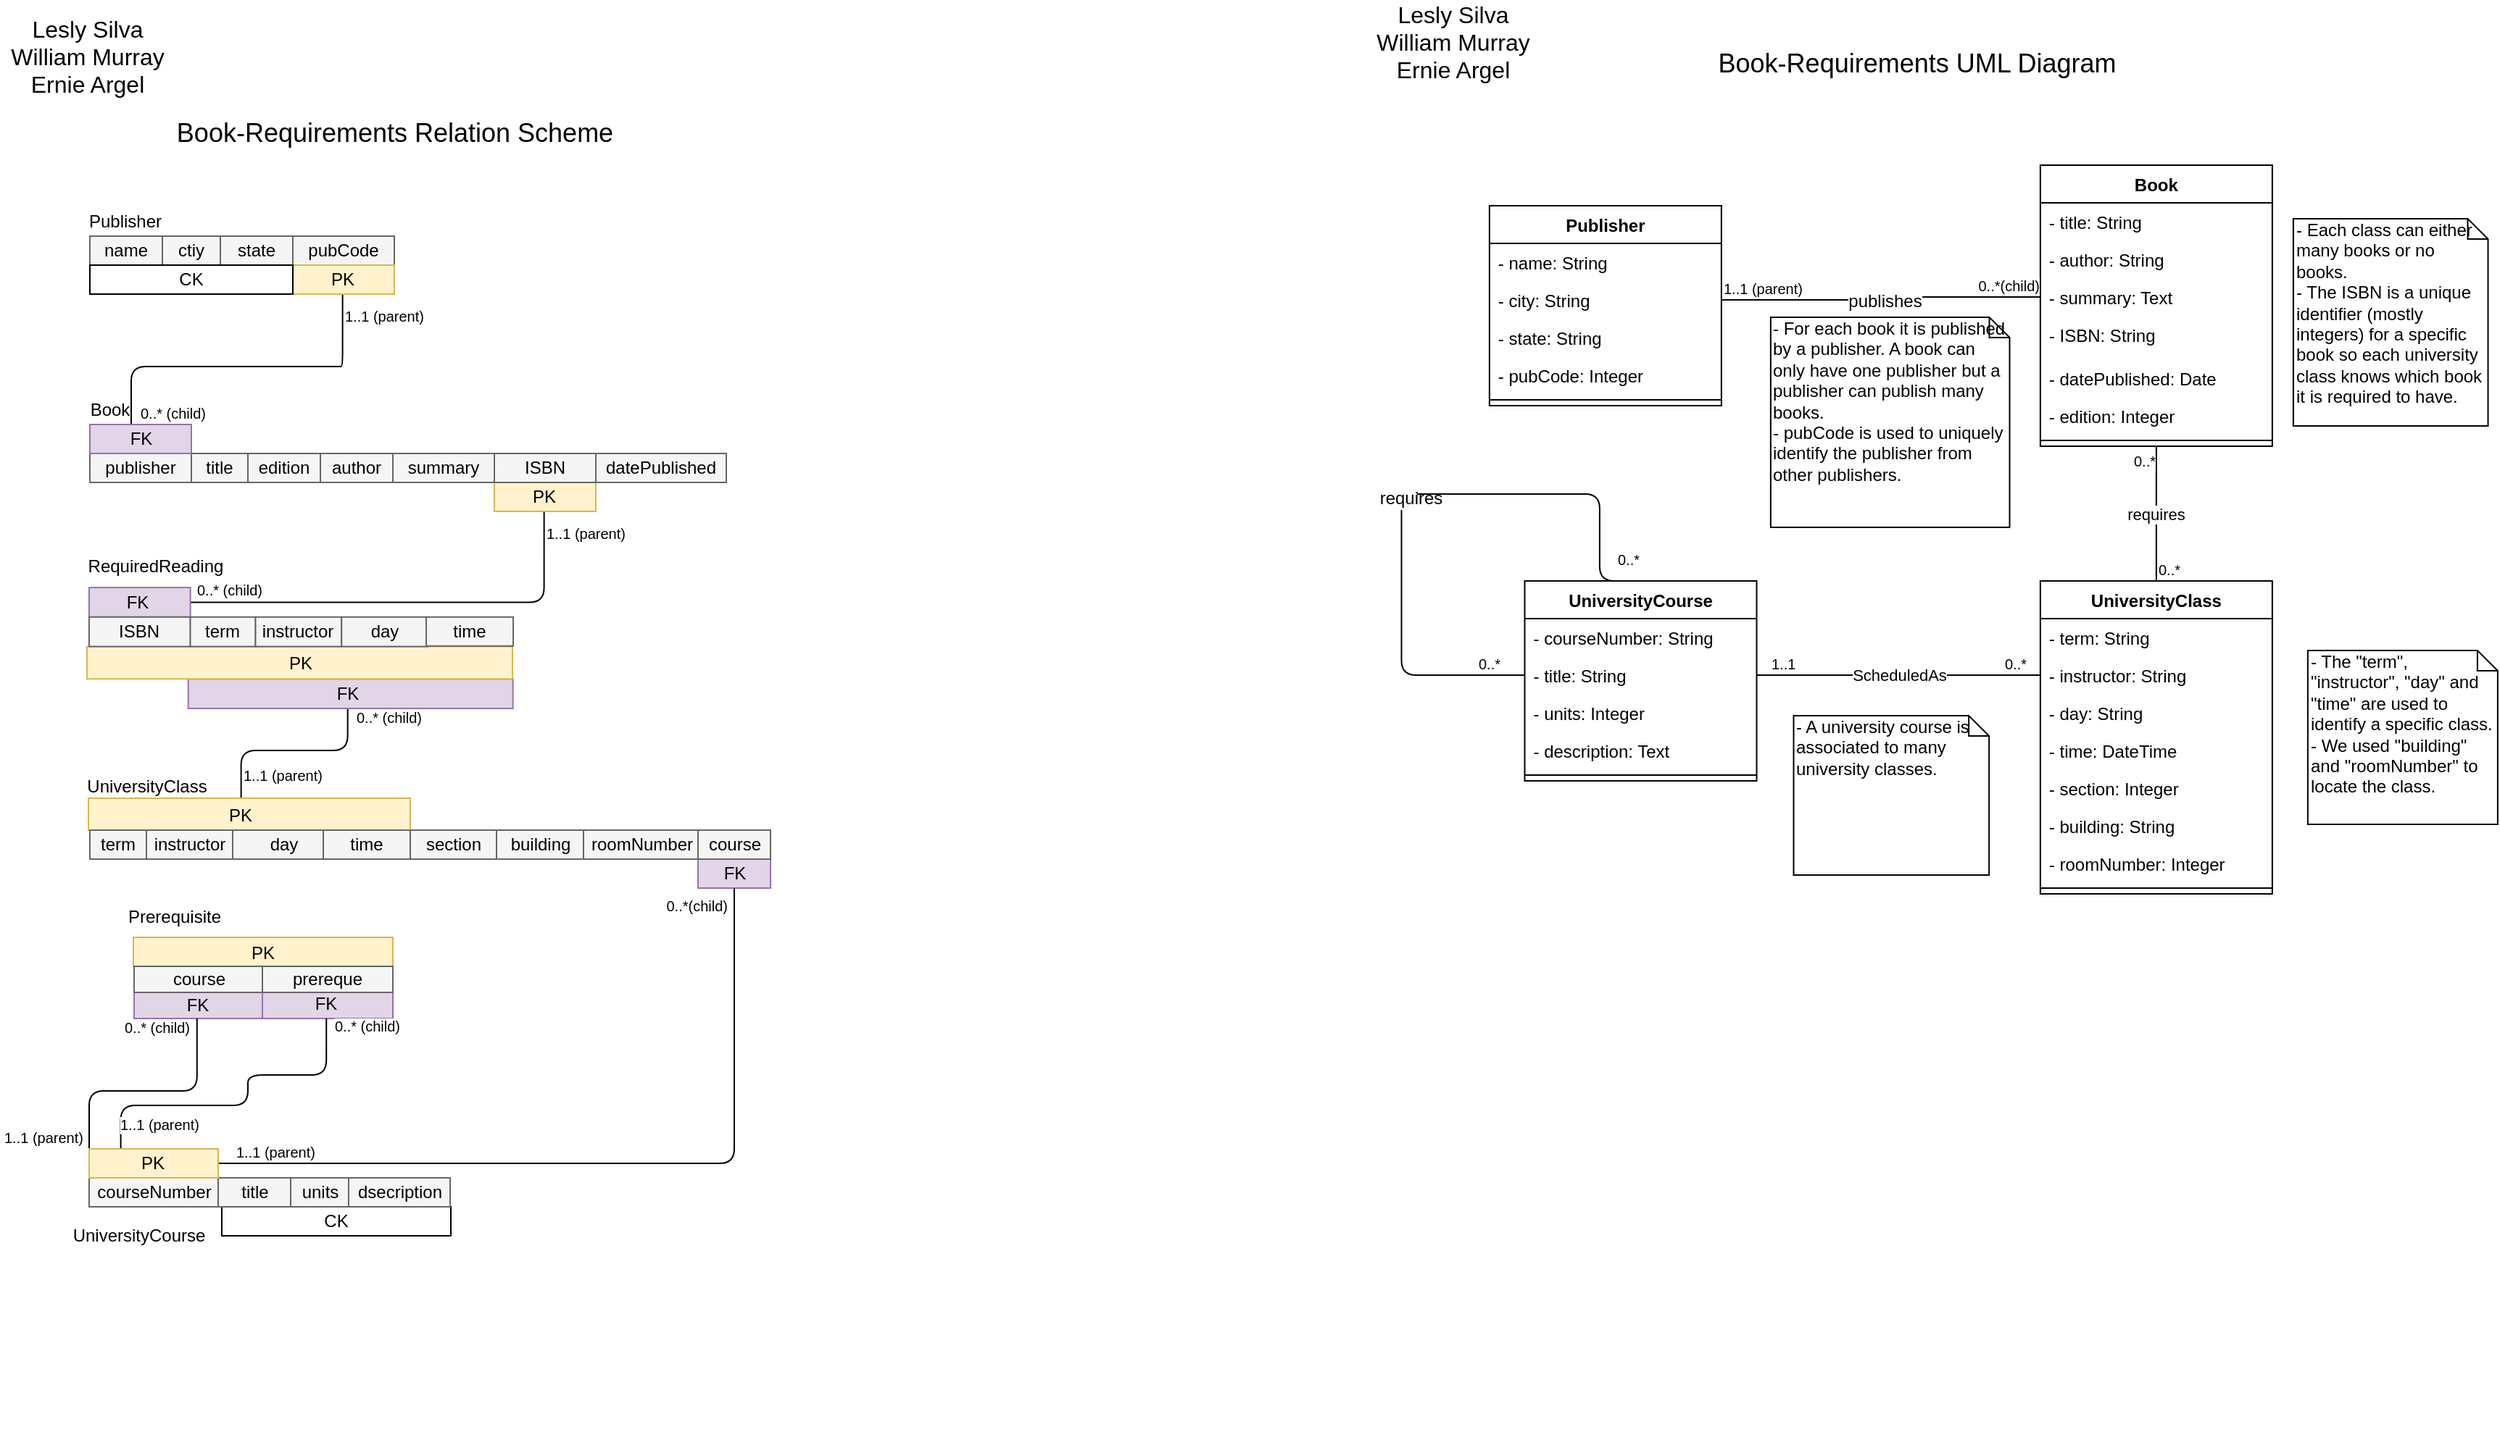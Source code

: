 <mxfile version="12.7.0" type="google"><diagram id="LEckH0afnTjXI9Sx0Ce1" name="Page-1"><mxGraphModel dx="946" dy="662" grid="1" gridSize="10" guides="1" tooltips="1" connect="1" arrows="1" fold="1" page="1" pageScale="1" pageWidth="850" pageHeight="1100" math="0" shadow="0"><root><mxCell id="0"/><mxCell id="1" parent="0"/><mxCell id="5SaDU0XK7T9oQJ-Hd2cW-57" value="" style="endArrow=none;html=1;edgeStyle=orthogonalEdgeStyle;exitX=0.5;exitY=1;exitDx=0;exitDy=0;entryX=1;entryY=0.5;entryDx=0;entryDy=0;" parent="1" source="3VKbws3oVb8xZL-Gu7Q3-47" target="3VKbws3oVb8xZL-Gu7Q3-167" edge="1"><mxGeometry relative="1" as="geometry"><mxPoint x="672.814" y="391" as="sourcePoint"/><mxPoint x="538" y="481" as="targetPoint"/><Array as="points"><mxPoint x="533" y="442"/></Array></mxGeometry></mxCell><mxCell id="5SaDU0XK7T9oQJ-Hd2cW-58" value="1..1 (parent)" style="resizable=0;html=1;align=left;verticalAlign=bottom;labelBackgroundColor=#ffffff;fontSize=10;" parent="5SaDU0XK7T9oQJ-Hd2cW-57" connectable="0" vertex="1"><mxGeometry x="-1" relative="1" as="geometry"><mxPoint y="23" as="offset"/></mxGeometry></mxCell><mxCell id="5SaDU0XK7T9oQJ-Hd2cW-59" value="0..* (child)" style="resizable=0;html=1;align=right;verticalAlign=bottom;labelBackgroundColor=#ffffff;fontSize=10;direction=west;" parent="5SaDU0XK7T9oQJ-Hd2cW-57" connectable="0" vertex="1"><mxGeometry x="1" relative="1" as="geometry"><mxPoint x="51.5" as="offset"/></mxGeometry></mxCell><mxCell id="5SaDU0XK7T9oQJ-Hd2cW-60" value="" style="endArrow=none;html=1;edgeStyle=orthogonalEdgeStyle;exitX=0.5;exitY=0;exitDx=0;exitDy=0;entryX=0.5;entryY=1;entryDx=0;entryDy=0;" parent="1" source="3VKbws3oVb8xZL-Gu7Q3-210" target="5SaDU0XK7T9oQJ-Hd2cW-26" edge="1"><mxGeometry relative="1" as="geometry"><mxPoint x="390.174" y="481" as="sourcePoint"/><mxPoint x="155.825" y="543.737" as="targetPoint"/><Array as="points"><mxPoint x="324" y="544"/><mxPoint x="398" y="544"/></Array></mxGeometry></mxCell><mxCell id="5SaDU0XK7T9oQJ-Hd2cW-61" value="1..1 (parent)" style="resizable=0;html=1;align=left;verticalAlign=bottom;labelBackgroundColor=#ffffff;fontSize=10;" parent="5SaDU0XK7T9oQJ-Hd2cW-60" connectable="0" vertex="1"><mxGeometry x="-1" relative="1" as="geometry"><mxPoint y="-10" as="offset"/></mxGeometry></mxCell><mxCell id="5SaDU0XK7T9oQJ-Hd2cW-62" value="0..* (child)" style="resizable=0;html=1;align=right;verticalAlign=bottom;labelBackgroundColor=#ffffff;fontSize=10;direction=west;" parent="5SaDU0XK7T9oQJ-Hd2cW-60" connectable="0" vertex="1"><mxGeometry x="1" relative="1" as="geometry"><mxPoint x="51.5" y="14.13" as="offset"/></mxGeometry></mxCell><mxCell id="rhQvibXtVr64ktPsmPZW-145" value="" style="endArrow=none;html=1;edgeStyle=orthogonalEdgeStyle;exitX=0.5;exitY=1;exitDx=0;exitDy=0;entryX=1;entryY=1;entryDx=0;entryDy=0;" parent="1" source="3VKbws3oVb8xZL-Gu7Q3-23" target="3VKbws3oVb8xZL-Gu7Q3-44" edge="1"><mxGeometry relative="1" as="geometry"><mxPoint x="358" y="348" as="sourcePoint"/><mxPoint x="518" y="348" as="targetPoint"/><Array as="points"><mxPoint x="392" y="279"/><mxPoint x="258" y="279"/></Array></mxGeometry></mxCell><mxCell id="rhQvibXtVr64ktPsmPZW-146" value="1..1 (parent)" style="resizable=0;html=1;align=left;verticalAlign=bottom;labelBackgroundColor=#ffffff;fontSize=10;" parent="rhQvibXtVr64ktPsmPZW-145" connectable="0" vertex="1"><mxGeometry x="-1" relative="1" as="geometry"><mxPoint y="23" as="offset"/></mxGeometry></mxCell><mxCell id="rhQvibXtVr64ktPsmPZW-147" value="0..* (child)" style="resizable=0;html=1;align=right;verticalAlign=bottom;labelBackgroundColor=#ffffff;fontSize=10;direction=west;" parent="rhQvibXtVr64ktPsmPZW-145" connectable="0" vertex="1"><mxGeometry x="1" relative="1" as="geometry"><mxPoint x="51.5" as="offset"/></mxGeometry></mxCell><mxCell id="3VKbws3oVb8xZL-Gu7Q3-28" value="" style="group" parent="1" connectable="0" vertex="1"><mxGeometry x="290" y="339" width="39" height="20" as="geometry"/></mxCell><mxCell id="3VKbws3oVb8xZL-Gu7Q3-29" value="" style="group" parent="3VKbws3oVb8xZL-Gu7Q3-28" connectable="0" vertex="1"><mxGeometry width="39" height="20" as="geometry"/></mxCell><mxCell id="3VKbws3oVb8xZL-Gu7Q3-30" value="" style="rounded=0;whiteSpace=wrap;html=1;fillColor=#f5f5f5;strokeColor=#666666;fontColor=#333333;" parent="3VKbws3oVb8xZL-Gu7Q3-29" vertex="1"><mxGeometry width="39" height="20" as="geometry"/></mxCell><mxCell id="3VKbws3oVb8xZL-Gu7Q3-31" value="title" style="text;html=1;strokeColor=none;fillColor=none;align=center;verticalAlign=middle;whiteSpace=wrap;rounded=0;" parent="3VKbws3oVb8xZL-Gu7Q3-29" vertex="1"><mxGeometry width="39" height="20" as="geometry"/></mxCell><mxCell id="3VKbws3oVb8xZL-Gu7Q3-36" value="" style="group" parent="1" connectable="0" vertex="1"><mxGeometry x="379" y="339" width="50" height="20" as="geometry"/></mxCell><mxCell id="3VKbws3oVb8xZL-Gu7Q3-37" value="" style="group" parent="3VKbws3oVb8xZL-Gu7Q3-36" connectable="0" vertex="1"><mxGeometry width="50" height="20" as="geometry"/></mxCell><mxCell id="3VKbws3oVb8xZL-Gu7Q3-38" value="" style="rounded=0;whiteSpace=wrap;html=1;fillColor=#f5f5f5;strokeColor=#666666;fontColor=#333333;" parent="3VKbws3oVb8xZL-Gu7Q3-37" vertex="1"><mxGeometry width="50" height="20" as="geometry"/></mxCell><mxCell id="3VKbws3oVb8xZL-Gu7Q3-39" value="author" style="text;html=1;strokeColor=none;fillColor=none;align=center;verticalAlign=middle;whiteSpace=wrap;rounded=0;" parent="3VKbws3oVb8xZL-Gu7Q3-37" vertex="1"><mxGeometry width="50" height="20" as="geometry"/></mxCell><mxCell id="3VKbws3oVb8xZL-Gu7Q3-40" value="" style="group" parent="1" connectable="0" vertex="1"><mxGeometry x="429" y="339" width="70" height="20" as="geometry"/></mxCell><mxCell id="3VKbws3oVb8xZL-Gu7Q3-41" value="" style="group" parent="3VKbws3oVb8xZL-Gu7Q3-40" connectable="0" vertex="1"><mxGeometry width="70" height="20" as="geometry"/></mxCell><mxCell id="3VKbws3oVb8xZL-Gu7Q3-42" value="" style="rounded=0;whiteSpace=wrap;html=1;fillColor=#f5f5f5;strokeColor=#666666;fontColor=#333333;" parent="3VKbws3oVb8xZL-Gu7Q3-41" vertex="1"><mxGeometry width="70" height="20" as="geometry"/></mxCell><mxCell id="3VKbws3oVb8xZL-Gu7Q3-43" value="summary" style="text;html=1;strokeColor=none;fillColor=none;align=center;verticalAlign=middle;whiteSpace=wrap;rounded=0;" parent="3VKbws3oVb8xZL-Gu7Q3-41" vertex="1"><mxGeometry width="70" height="20" as="geometry"/></mxCell><mxCell id="3VKbws3oVb8xZL-Gu7Q3-44" value="Book" style="text;html=1;strokeColor=none;fillColor=none;align=center;verticalAlign=middle;whiteSpace=wrap;rounded=0;" parent="1" vertex="1"><mxGeometry x="219" y="299" width="29.5" height="20" as="geometry"/></mxCell><mxCell id="3VKbws3oVb8xZL-Gu7Q3-45" value="" style="group" parent="1" connectable="0" vertex="1"><mxGeometry x="499" y="359" width="70" height="20" as="geometry"/></mxCell><mxCell id="3VKbws3oVb8xZL-Gu7Q3-46" value="" style="rounded=0;whiteSpace=wrap;html=1;fillColor=#fff2cc;strokeColor=#d6b656;" parent="3VKbws3oVb8xZL-Gu7Q3-45" vertex="1"><mxGeometry width="70" height="20" as="geometry"/></mxCell><mxCell id="3VKbws3oVb8xZL-Gu7Q3-47" value="PK" style="text;html=1;strokeColor=none;fillColor=none;align=center;verticalAlign=middle;whiteSpace=wrap;rounded=0;" parent="3VKbws3oVb8xZL-Gu7Q3-45" vertex="1"><mxGeometry width="68.627" height="20" as="geometry"/></mxCell><mxCell id="3VKbws3oVb8xZL-Gu7Q3-52" value="" style="group" parent="1" connectable="0" vertex="1"><mxGeometry x="499" y="339" width="100" height="28" as="geometry"/></mxCell><mxCell id="3VKbws3oVb8xZL-Gu7Q3-53" value="" style="group" parent="3VKbws3oVb8xZL-Gu7Q3-52" connectable="0" vertex="1"><mxGeometry width="100" height="28" as="geometry"/></mxCell><mxCell id="3VKbws3oVb8xZL-Gu7Q3-54" value="" style="rounded=0;whiteSpace=wrap;html=1;fillColor=#f5f5f5;strokeColor=#666666;fontColor=#333333;" parent="3VKbws3oVb8xZL-Gu7Q3-53" vertex="1"><mxGeometry width="70" height="20" as="geometry"/></mxCell><mxCell id="3VKbws3oVb8xZL-Gu7Q3-55" value="ISBN" style="text;html=1;strokeColor=none;fillColor=none;align=center;verticalAlign=middle;whiteSpace=wrap;rounded=0;" parent="3VKbws3oVb8xZL-Gu7Q3-53" vertex="1"><mxGeometry width="70" height="20" as="geometry"/></mxCell><mxCell id="3VKbws3oVb8xZL-Gu7Q3-56" value="" style="group" parent="1" connectable="0" vertex="1"><mxGeometry x="569" y="339" width="90" height="20" as="geometry"/></mxCell><mxCell id="3VKbws3oVb8xZL-Gu7Q3-57" value="" style="group" parent="3VKbws3oVb8xZL-Gu7Q3-56" connectable="0" vertex="1"><mxGeometry width="90" height="20" as="geometry"/></mxCell><mxCell id="3VKbws3oVb8xZL-Gu7Q3-58" value="" style="rounded=0;whiteSpace=wrap;html=1;fillColor=#f5f5f5;strokeColor=#666666;fontColor=#333333;" parent="3VKbws3oVb8xZL-Gu7Q3-57" vertex="1"><mxGeometry width="90" height="20" as="geometry"/></mxCell><mxCell id="3VKbws3oVb8xZL-Gu7Q3-59" value="datePublished" style="text;html=1;strokeColor=none;fillColor=none;align=center;verticalAlign=middle;whiteSpace=wrap;rounded=0;" parent="3VKbws3oVb8xZL-Gu7Q3-57" vertex="1"><mxGeometry width="90" height="20" as="geometry"/></mxCell><mxCell id="3VKbws3oVb8xZL-Gu7Q3-60" value="" style="group" parent="1" connectable="0" vertex="1"><mxGeometry x="329" y="339" width="50" height="20" as="geometry"/></mxCell><mxCell id="3VKbws3oVb8xZL-Gu7Q3-61" value="" style="group" parent="3VKbws3oVb8xZL-Gu7Q3-60" connectable="0" vertex="1"><mxGeometry width="50" height="20" as="geometry"/></mxCell><mxCell id="3VKbws3oVb8xZL-Gu7Q3-62" value="" style="rounded=0;whiteSpace=wrap;html=1;fillColor=#f5f5f5;strokeColor=#666666;fontColor=#333333;" parent="3VKbws3oVb8xZL-Gu7Q3-61" vertex="1"><mxGeometry width="50" height="20" as="geometry"/></mxCell><mxCell id="3VKbws3oVb8xZL-Gu7Q3-63" value="edition" style="text;html=1;strokeColor=none;fillColor=none;align=center;verticalAlign=middle;whiteSpace=wrap;rounded=0;" parent="3VKbws3oVb8xZL-Gu7Q3-61" vertex="1"><mxGeometry width="50" height="20" as="geometry"/></mxCell><mxCell id="3VKbws3oVb8xZL-Gu7Q3-156" value="" style="group" parent="1" connectable="0" vertex="1"><mxGeometry x="220" y="339" width="70" height="20" as="geometry"/></mxCell><mxCell id="3VKbws3oVb8xZL-Gu7Q3-157" value="" style="group" parent="3VKbws3oVb8xZL-Gu7Q3-156" connectable="0" vertex="1"><mxGeometry width="70" height="20" as="geometry"/></mxCell><mxCell id="3VKbws3oVb8xZL-Gu7Q3-158" value="" style="rounded=0;whiteSpace=wrap;html=1;fillColor=#f5f5f5;strokeColor=#666666;fontColor=#333333;" parent="3VKbws3oVb8xZL-Gu7Q3-157" vertex="1"><mxGeometry width="70" height="20" as="geometry"/></mxCell><mxCell id="3VKbws3oVb8xZL-Gu7Q3-159" value="publisher" style="text;html=1;strokeColor=none;fillColor=none;align=center;verticalAlign=middle;whiteSpace=wrap;rounded=0;" parent="3VKbws3oVb8xZL-Gu7Q3-157" vertex="1"><mxGeometry width="70" height="20" as="geometry"/></mxCell><mxCell id="3VKbws3oVb8xZL-Gu7Q3-164" value="" style="group" parent="1" connectable="0" vertex="1"><mxGeometry x="220" y="319" width="70" height="20" as="geometry"/></mxCell><mxCell id="3VKbws3oVb8xZL-Gu7Q3-160" value="" style="group;fillColor=#e1d5e7;strokeColor=#9673a6;" parent="3VKbws3oVb8xZL-Gu7Q3-164" connectable="0" vertex="1"><mxGeometry width="70" height="20" as="geometry"/></mxCell><mxCell id="3VKbws3oVb8xZL-Gu7Q3-161" value="" style="rounded=0;whiteSpace=wrap;html=1;fillColor=#e1d5e7;strokeColor=#9673a6;" parent="3VKbws3oVb8xZL-Gu7Q3-164" vertex="1"><mxGeometry width="70" height="20" as="geometry"/></mxCell><mxCell id="3VKbws3oVb8xZL-Gu7Q3-162" value="FK" style="text;html=1;strokeColor=none;fillColor=none;align=center;verticalAlign=middle;whiteSpace=wrap;rounded=0;" parent="3VKbws3oVb8xZL-Gu7Q3-164" vertex="1"><mxGeometry x="0.69" width="68.627" height="20" as="geometry"/></mxCell><mxCell id="3VKbws3oVb8xZL-Gu7Q3-188" value="" style="group;rotation=0;" parent="1" connectable="0" vertex="1"><mxGeometry x="590.5" y="872" width="190" height="158" as="geometry"/></mxCell><mxCell id="o0PEOYjj_TOAUG8COxyS-9" value="" style="group" parent="3VKbws3oVb8xZL-Gu7Q3-188" connectable="0" vertex="1"><mxGeometry x="49" y="-253" width="50" height="20" as="geometry"/></mxCell><mxCell id="3VKbws3oVb8xZL-Gu7Q3-174" value="" style="rounded=0;whiteSpace=wrap;html=1;fillColor=#e1d5e7;strokeColor=#9673a6;rotation=0;" parent="o0PEOYjj_TOAUG8COxyS-9" vertex="1"><mxGeometry width="50" height="20" as="geometry"/></mxCell><mxCell id="3VKbws3oVb8xZL-Gu7Q3-175" value="FK" style="text;html=1;strokeColor=none;fillColor=none;align=center;verticalAlign=middle;whiteSpace=wrap;rounded=0;rotation=0;" parent="o0PEOYjj_TOAUG8COxyS-9" vertex="1"><mxGeometry width="50" height="20" as="geometry"/></mxCell><mxCell id="5SaDU0XK7T9oQJ-Hd2cW-55" value="" style="group" parent="1" vertex="1" connectable="0"><mxGeometry x="208" y="399" width="303.838" height="116" as="geometry"/></mxCell><mxCell id="5SaDU0XK7T9oQJ-Hd2cW-24" value="" style="group" parent="5SaDU0XK7T9oQJ-Hd2cW-55" connectable="0" vertex="1"><mxGeometry x="79.838" y="95.649" width="224" height="20.351" as="geometry"/></mxCell><mxCell id="5SaDU0XK7T9oQJ-Hd2cW-25" value="" style="rounded=0;whiteSpace=wrap;html=1;fillColor=#e1d5e7;strokeColor=#9673a6;" parent="5SaDU0XK7T9oQJ-Hd2cW-24" vertex="1"><mxGeometry width="224" height="20.35" as="geometry"/></mxCell><mxCell id="5SaDU0XK7T9oQJ-Hd2cW-26" value="FK" style="text;html=1;strokeColor=none;fillColor=none;align=center;verticalAlign=middle;whiteSpace=wrap;rounded=0;" parent="5SaDU0XK7T9oQJ-Hd2cW-24" vertex="1"><mxGeometry width="220" height="20.35" as="geometry"/></mxCell><mxCell id="3VKbws3oVb8xZL-Gu7Q3-172" value="" style="group" parent="5SaDU0XK7T9oQJ-Hd2cW-55" connectable="0" vertex="1"><mxGeometry x="11.477" y="32.561" width="69.858" height="20.351" as="geometry"/></mxCell><mxCell id="3VKbws3oVb8xZL-Gu7Q3-166" value="" style="rounded=0;whiteSpace=wrap;html=1;fillColor=#e1d5e7;strokeColor=#9673a6;" parent="3VKbws3oVb8xZL-Gu7Q3-172" vertex="1"><mxGeometry width="69.858" height="20.351" as="geometry"/></mxCell><mxCell id="3VKbws3oVb8xZL-Gu7Q3-167" value="FK" style="text;html=1;strokeColor=none;fillColor=none;align=center;verticalAlign=middle;whiteSpace=wrap;rounded=0;" parent="3VKbws3oVb8xZL-Gu7Q3-172" vertex="1"><mxGeometry width="68.488" height="20.351" as="geometry"/></mxCell><mxCell id="5SaDU0XK7T9oQJ-Hd2cW-20" value="" style="group" parent="5SaDU0XK7T9oQJ-Hd2cW-55" connectable="0" vertex="1"><mxGeometry x="10" y="73.26" width="293.48" height="22.39" as="geometry"/></mxCell><mxCell id="5SaDU0XK7T9oQJ-Hd2cW-21" value="" style="rounded=0;whiteSpace=wrap;html=1;fillColor=#fff2cc;strokeColor=#d6b656;" parent="5SaDU0XK7T9oQJ-Hd2cW-20" vertex="1"><mxGeometry width="293.48" height="22.39" as="geometry"/></mxCell><mxCell id="5SaDU0XK7T9oQJ-Hd2cW-22" value="PK" style="text;html=1;strokeColor=none;fillColor=none;align=center;verticalAlign=middle;whiteSpace=wrap;rounded=0;" parent="5SaDU0XK7T9oQJ-Hd2cW-20" vertex="1"><mxGeometry x="0.526" y="2.04" width="292.954" height="20.35" as="geometry"/></mxCell><mxCell id="3VKbws3oVb8xZL-Gu7Q3-168" value="" style="group" parent="5SaDU0XK7T9oQJ-Hd2cW-55" connectable="0" vertex="1"><mxGeometry x="11.477" y="52.912" width="69.858" height="20.351" as="geometry"/></mxCell><mxCell id="3VKbws3oVb8xZL-Gu7Q3-169" value="" style="group" parent="3VKbws3oVb8xZL-Gu7Q3-168" connectable="0" vertex="1"><mxGeometry width="69.858" height="20.351" as="geometry"/></mxCell><mxCell id="3VKbws3oVb8xZL-Gu7Q3-170" value="" style="rounded=0;whiteSpace=wrap;html=1;fillColor=#f5f5f5;strokeColor=#666666;fontColor=#333333;" parent="3VKbws3oVb8xZL-Gu7Q3-169" vertex="1"><mxGeometry width="69.858" height="20.351" as="geometry"/></mxCell><mxCell id="3VKbws3oVb8xZL-Gu7Q3-171" value="ISBN" style="text;html=1;strokeColor=none;fillColor=none;align=center;verticalAlign=middle;whiteSpace=wrap;rounded=0;" parent="3VKbws3oVb8xZL-Gu7Q3-169" vertex="1"><mxGeometry width="69.858" height="20.351" as="geometry"/></mxCell><mxCell id="5SaDU0XK7T9oQJ-Hd2cW-6" value="d" style="group" parent="5SaDU0XK7T9oQJ-Hd2cW-55" connectable="0" vertex="1"><mxGeometry x="81.265" y="52.912" width="44.979" height="20.351" as="geometry"/></mxCell><mxCell id="5SaDU0XK7T9oQJ-Hd2cW-7" value="" style="group" parent="5SaDU0XK7T9oQJ-Hd2cW-6" connectable="0" vertex="1"><mxGeometry width="44.979" height="20.351" as="geometry"/></mxCell><mxCell id="5SaDU0XK7T9oQJ-Hd2cW-8" value="" style="rounded=0;whiteSpace=wrap;html=1;fillColor=#f5f5f5;strokeColor=#666666;fontColor=#333333;" parent="5SaDU0XK7T9oQJ-Hd2cW-7" vertex="1"><mxGeometry width="44.979" height="20.351" as="geometry"/></mxCell><mxCell id="5SaDU0XK7T9oQJ-Hd2cW-9" value="term" style="text;html=1;strokeColor=none;fillColor=none;align=center;verticalAlign=middle;whiteSpace=wrap;rounded=0;" parent="5SaDU0XK7T9oQJ-Hd2cW-7" vertex="1"><mxGeometry width="44.979" height="20.351" as="geometry"/></mxCell><mxCell id="5SaDU0XK7T9oQJ-Hd2cW-10" value="d" style="group" parent="5SaDU0XK7T9oQJ-Hd2cW-55" connectable="0" vertex="1"><mxGeometry x="126.243" y="52.912" width="59.379" height="20.351" as="geometry"/></mxCell><mxCell id="5SaDU0XK7T9oQJ-Hd2cW-11" value="" style="group" parent="5SaDU0XK7T9oQJ-Hd2cW-10" connectable="0" vertex="1"><mxGeometry width="59.379" height="20.351" as="geometry"/></mxCell><mxCell id="5SaDU0XK7T9oQJ-Hd2cW-12" value="" style="rounded=0;whiteSpace=wrap;html=1;fillColor=#f5f5f5;strokeColor=#666666;fontColor=#333333;" parent="5SaDU0XK7T9oQJ-Hd2cW-11" vertex="1"><mxGeometry width="59.379" height="20.351" as="geometry"/></mxCell><mxCell id="5SaDU0XK7T9oQJ-Hd2cW-13" value="instructor" style="text;html=1;strokeColor=none;fillColor=none;align=center;verticalAlign=middle;whiteSpace=wrap;rounded=0;" parent="5SaDU0XK7T9oQJ-Hd2cW-11" vertex="1"><mxGeometry width="59.379" height="20.351" as="geometry"/></mxCell><mxCell id="5SaDU0XK7T9oQJ-Hd2cW-14" value="d" style="group" parent="5SaDU0XK7T9oQJ-Hd2cW-55" connectable="0" vertex="1"><mxGeometry x="185.623" y="52.912" width="59.379" height="20.351" as="geometry"/></mxCell><mxCell id="5SaDU0XK7T9oQJ-Hd2cW-15" value="" style="group" parent="5SaDU0XK7T9oQJ-Hd2cW-14" connectable="0" vertex="1"><mxGeometry width="59.379" height="20.351" as="geometry"/></mxCell><mxCell id="5SaDU0XK7T9oQJ-Hd2cW-16" value="" style="rounded=0;whiteSpace=wrap;html=1;fillColor=#f5f5f5;strokeColor=#666666;fontColor=#333333;" parent="5SaDU0XK7T9oQJ-Hd2cW-15" vertex="1"><mxGeometry width="59.379" height="20.351" as="geometry"/></mxCell><mxCell id="5SaDU0XK7T9oQJ-Hd2cW-17" value="day" style="text;html=1;strokeColor=none;fillColor=none;align=center;verticalAlign=middle;whiteSpace=wrap;rounded=0;" parent="5SaDU0XK7T9oQJ-Hd2cW-15" vertex="1"><mxGeometry width="59.379" height="20.351" as="geometry"/></mxCell><mxCell id="5SaDU0XK7T9oQJ-Hd2cW-19" value="RequiredReading" style="text;html=1;align=center;verticalAlign=middle;resizable=0;points=[];autosize=1;" parent="5SaDU0XK7T9oQJ-Hd2cW-55" vertex="1"><mxGeometry x="2" y="8" width="110" height="20" as="geometry"/></mxCell><mxCell id="5SaDU0XK7T9oQJ-Hd2cW-82" value="" style="group" parent="1" vertex="1" connectable="0"><mxGeometry x="238" y="649" width="191" height="80" as="geometry"/></mxCell><mxCell id="5SaDU0XK7T9oQJ-Hd2cW-52" value="" style="group" parent="5SaDU0XK7T9oQJ-Hd2cW-82" connectable="0" vertex="1"><mxGeometry x="101" y="60" width="90" height="20" as="geometry"/></mxCell><mxCell id="5SaDU0XK7T9oQJ-Hd2cW-53" value="" style="rounded=0;whiteSpace=wrap;html=1;fillColor=#e1d5e7;strokeColor=#9673a6;" parent="5SaDU0XK7T9oQJ-Hd2cW-52" vertex="1"><mxGeometry width="90" height="20" as="geometry"/></mxCell><mxCell id="5SaDU0XK7T9oQJ-Hd2cW-54" value="FK" style="text;html=1;strokeColor=none;fillColor=none;align=center;verticalAlign=middle;whiteSpace=wrap;rounded=0;" parent="5SaDU0XK7T9oQJ-Hd2cW-52" vertex="1"><mxGeometry width="88.235" height="20" as="geometry"/></mxCell><mxCell id="5SaDU0XK7T9oQJ-Hd2cW-36" value="" style="group" parent="5SaDU0XK7T9oQJ-Hd2cW-82" connectable="0" vertex="1"><mxGeometry x="12.5" y="62" width="88.5" height="18" as="geometry"/></mxCell><mxCell id="5SaDU0XK7T9oQJ-Hd2cW-37" value="" style="rounded=0;whiteSpace=wrap;html=1;fillColor=#e1d5e7;strokeColor=#9673a6;" parent="5SaDU0XK7T9oQJ-Hd2cW-36" vertex="1"><mxGeometry width="88.5" height="18" as="geometry"/></mxCell><mxCell id="5SaDU0XK7T9oQJ-Hd2cW-38" value="FK" style="text;html=1;strokeColor=none;fillColor=none;align=center;verticalAlign=middle;whiteSpace=wrap;rounded=0;" parent="5SaDU0XK7T9oQJ-Hd2cW-36" vertex="1"><mxGeometry width="86.765" height="18" as="geometry"/></mxCell><mxCell id="5SaDU0XK7T9oQJ-Hd2cW-29" value="" style="group" parent="5SaDU0XK7T9oQJ-Hd2cW-82" connectable="0" vertex="1"><mxGeometry x="12" y="24" width="179" height="20" as="geometry"/></mxCell><mxCell id="5SaDU0XK7T9oQJ-Hd2cW-30" value="" style="rounded=0;whiteSpace=wrap;html=1;fillColor=#fff2cc;strokeColor=#d6b656;" parent="5SaDU0XK7T9oQJ-Hd2cW-29" vertex="1"><mxGeometry width="179" height="20" as="geometry"/></mxCell><mxCell id="5SaDU0XK7T9oQJ-Hd2cW-31" value="PK" style="text;html=1;strokeColor=none;fillColor=none;align=center;verticalAlign=middle;whiteSpace=wrap;rounded=0;" parent="5SaDU0XK7T9oQJ-Hd2cW-29" vertex="1"><mxGeometry x="0.392" y="1.818" width="178.608" height="18.182" as="geometry"/></mxCell><mxCell id="5SaDU0XK7T9oQJ-Hd2cW-32" value="" style="group" parent="5SaDU0XK7T9oQJ-Hd2cW-82" connectable="0" vertex="1"><mxGeometry x="12.5" y="44" width="88.5" height="18" as="geometry"/></mxCell><mxCell id="5SaDU0XK7T9oQJ-Hd2cW-33" value="" style="group" parent="5SaDU0XK7T9oQJ-Hd2cW-32" connectable="0" vertex="1"><mxGeometry width="88.5" height="18" as="geometry"/></mxCell><mxCell id="5SaDU0XK7T9oQJ-Hd2cW-34" value="" style="rounded=0;whiteSpace=wrap;html=1;fillColor=#f5f5f5;strokeColor=#666666;fontColor=#333333;" parent="5SaDU0XK7T9oQJ-Hd2cW-33" vertex="1"><mxGeometry width="88.5" height="18" as="geometry"/></mxCell><mxCell id="5SaDU0XK7T9oQJ-Hd2cW-35" value="course" style="text;html=1;strokeColor=none;fillColor=none;align=center;verticalAlign=middle;whiteSpace=wrap;rounded=0;" parent="5SaDU0XK7T9oQJ-Hd2cW-33" vertex="1"><mxGeometry width="88.5" height="18" as="geometry"/></mxCell><mxCell id="5SaDU0XK7T9oQJ-Hd2cW-47" value="d" style="group" parent="5SaDU0XK7T9oQJ-Hd2cW-82" connectable="0" vertex="1"><mxGeometry x="101" y="44" width="90" height="18" as="geometry"/></mxCell><mxCell id="5SaDU0XK7T9oQJ-Hd2cW-48" value="" style="group" parent="5SaDU0XK7T9oQJ-Hd2cW-47" connectable="0" vertex="1"><mxGeometry width="90" height="18" as="geometry"/></mxCell><mxCell id="5SaDU0XK7T9oQJ-Hd2cW-49" value="" style="rounded=0;whiteSpace=wrap;html=1;fillColor=#f5f5f5;strokeColor=#666666;fontColor=#333333;" parent="5SaDU0XK7T9oQJ-Hd2cW-48" vertex="1"><mxGeometry width="90" height="18" as="geometry"/></mxCell><mxCell id="5SaDU0XK7T9oQJ-Hd2cW-50" value="prereque" style="text;html=1;strokeColor=none;fillColor=none;align=center;verticalAlign=middle;whiteSpace=wrap;rounded=0;" parent="5SaDU0XK7T9oQJ-Hd2cW-48" vertex="1"><mxGeometry width="90" height="18" as="geometry"/></mxCell><mxCell id="5SaDU0XK7T9oQJ-Hd2cW-51" value="Prerequisite" style="text;html=1;align=center;verticalAlign=middle;resizable=0;points=[];autosize=1;" parent="5SaDU0XK7T9oQJ-Hd2cW-82" vertex="1"><mxGeometry width="80" height="20" as="geometry"/></mxCell><mxCell id="5SaDU0XK7T9oQJ-Hd2cW-83" value="" style="endArrow=none;html=1;edgeStyle=orthogonalEdgeStyle;exitX=0;exitY=0;exitDx=0;exitDy=0;entryX=0.5;entryY=1;entryDx=0;entryDy=0;" parent="1" source="3VKbws3oVb8xZL-Gu7Q3-110" target="5SaDU0XK7T9oQJ-Hd2cW-38" edge="1"><mxGeometry relative="1" as="geometry"><mxPoint x="290.075" y="823" as="sourcePoint"/><mxPoint x="353.946" y="759" as="targetPoint"/><Array as="points"><mxPoint x="220" y="779"/><mxPoint x="294" y="779"/></Array></mxGeometry></mxCell><mxCell id="5SaDU0XK7T9oQJ-Hd2cW-84" value="1..1 (parent)" style="resizable=0;html=1;align=left;verticalAlign=bottom;labelBackgroundColor=#ffffff;fontSize=10;" parent="5SaDU0XK7T9oQJ-Hd2cW-83" connectable="0" vertex="1"><mxGeometry x="-1" relative="1" as="geometry"><mxPoint x="-60.5" as="offset"/></mxGeometry></mxCell><mxCell id="5SaDU0XK7T9oQJ-Hd2cW-85" value="0..* (child)" style="resizable=0;html=1;align=right;verticalAlign=bottom;labelBackgroundColor=#ffffff;fontSize=10;direction=west;" parent="5SaDU0XK7T9oQJ-Hd2cW-83" connectable="0" vertex="1"><mxGeometry x="1" relative="1" as="geometry"><mxPoint x="-4.88" y="14.13" as="offset"/></mxGeometry></mxCell><mxCell id="o0PEOYjj_TOAUG8COxyS-12" value="" style="endArrow=none;html=1;edgeStyle=orthogonalEdgeStyle;exitX=1;exitY=0.5;exitDx=0;exitDy=0;entryX=0.5;entryY=1;entryDx=0;entryDy=0;" parent="1" source="3VKbws3oVb8xZL-Gu7Q3-110" target="3VKbws3oVb8xZL-Gu7Q3-175" edge="1"><mxGeometry relative="1" as="geometry"><mxPoint x="609" y="689" as="sourcePoint"/><mxPoint x="769" y="689" as="targetPoint"/></mxGeometry></mxCell><mxCell id="o0PEOYjj_TOAUG8COxyS-13" value="1..1 (parent)" style="resizable=0;html=1;align=left;verticalAlign=bottom;labelBackgroundColor=#ffffff;fontSize=10;" parent="o0PEOYjj_TOAUG8COxyS-12" connectable="0" vertex="1"><mxGeometry x="-1" relative="1" as="geometry"><mxPoint x="12.25" as="offset"/></mxGeometry></mxCell><mxCell id="o0PEOYjj_TOAUG8COxyS-14" value="0..*(child)" style="resizable=0;html=1;align=right;verticalAlign=bottom;labelBackgroundColor=#ffffff;fontSize=10;" parent="o0PEOYjj_TOAUG8COxyS-12" connectable="0" vertex="1"><mxGeometry x="1" relative="1" as="geometry"><mxPoint x="-4.5" y="19.89" as="offset"/></mxGeometry></mxCell><mxCell id="5SaDU0XK7T9oQJ-Hd2cW-86" value="" style="endArrow=none;html=1;edgeStyle=orthogonalEdgeStyle;entryX=0.5;entryY=1;entryDx=0;entryDy=0;exitX=0.25;exitY=0;exitDx=0;exitDy=0;" parent="1" source="3VKbws3oVb8xZL-Gu7Q3-110" target="5SaDU0XK7T9oQJ-Hd2cW-54" edge="1"><mxGeometry relative="1" as="geometry"><mxPoint x="479" y="749" as="sourcePoint"/><mxPoint x="569.216" y="739" as="targetPoint"/><Array as="points"><mxPoint x="241" y="789"/><mxPoint x="329" y="789"/><mxPoint x="329" y="768"/><mxPoint x="383" y="768"/></Array></mxGeometry></mxCell><mxCell id="5SaDU0XK7T9oQJ-Hd2cW-87" value="1..1 (parent)" style="resizable=0;html=1;align=left;verticalAlign=bottom;labelBackgroundColor=#ffffff;fontSize=10;" parent="5SaDU0XK7T9oQJ-Hd2cW-86" connectable="0" vertex="1"><mxGeometry x="-1" relative="1" as="geometry"><mxPoint x="-2.31" y="-9" as="offset"/></mxGeometry></mxCell><mxCell id="5SaDU0XK7T9oQJ-Hd2cW-88" value="0..* (child)" style="resizable=0;html=1;align=right;verticalAlign=bottom;labelBackgroundColor=#ffffff;fontSize=10;direction=west;" parent="5SaDU0XK7T9oQJ-Hd2cW-86" connectable="0" vertex="1"><mxGeometry x="1" relative="1" as="geometry"><mxPoint x="51.5" y="14.13" as="offset"/></mxGeometry></mxCell><mxCell id="3VKbws3oVb8xZL-Gu7Q3-4" value="" style="group" parent="1" connectable="0" vertex="1"><mxGeometry x="220" y="189" width="50" height="20" as="geometry"/></mxCell><mxCell id="3VKbws3oVb8xZL-Gu7Q3-3" value="" style="group" parent="3VKbws3oVb8xZL-Gu7Q3-4" connectable="0" vertex="1"><mxGeometry width="50" height="20" as="geometry"/></mxCell><mxCell id="3VKbws3oVb8xZL-Gu7Q3-1" value="" style="rounded=0;whiteSpace=wrap;html=1;fillColor=#f5f5f5;strokeColor=#666666;fontColor=#333333;" parent="3VKbws3oVb8xZL-Gu7Q3-3" vertex="1"><mxGeometry width="50" height="20" as="geometry"/></mxCell><mxCell id="3VKbws3oVb8xZL-Gu7Q3-2" value="name" style="text;html=1;strokeColor=none;fillColor=none;align=center;verticalAlign=middle;whiteSpace=wrap;rounded=0;" parent="3VKbws3oVb8xZL-Gu7Q3-3" vertex="1"><mxGeometry width="50" height="20" as="geometry"/></mxCell><mxCell id="3VKbws3oVb8xZL-Gu7Q3-5" value="" style="group" parent="1" connectable="0" vertex="1"><mxGeometry x="270" y="189" width="40" height="20" as="geometry"/></mxCell><mxCell id="3VKbws3oVb8xZL-Gu7Q3-6" value="" style="group" parent="3VKbws3oVb8xZL-Gu7Q3-5" connectable="0" vertex="1"><mxGeometry width="40" height="20" as="geometry"/></mxCell><mxCell id="3VKbws3oVb8xZL-Gu7Q3-7" value="" style="rounded=0;whiteSpace=wrap;html=1;fillColor=#f5f5f5;strokeColor=#666666;fontColor=#333333;" parent="3VKbws3oVb8xZL-Gu7Q3-6" vertex="1"><mxGeometry width="40" height="20" as="geometry"/></mxCell><mxCell id="3VKbws3oVb8xZL-Gu7Q3-8" value="ctiy" style="text;html=1;strokeColor=none;fillColor=none;align=center;verticalAlign=middle;whiteSpace=wrap;rounded=0;" parent="3VKbws3oVb8xZL-Gu7Q3-6" vertex="1"><mxGeometry width="40" height="20" as="geometry"/></mxCell><mxCell id="3VKbws3oVb8xZL-Gu7Q3-13" value="" style="group" parent="1" connectable="0" vertex="1"><mxGeometry x="310" y="189" width="50" height="20" as="geometry"/></mxCell><mxCell id="3VKbws3oVb8xZL-Gu7Q3-14" value="" style="group" parent="3VKbws3oVb8xZL-Gu7Q3-13" connectable="0" vertex="1"><mxGeometry width="50" height="20" as="geometry"/></mxCell><mxCell id="3VKbws3oVb8xZL-Gu7Q3-15" value="" style="rounded=0;whiteSpace=wrap;html=1;fillColor=#f5f5f5;strokeColor=#666666;fontColor=#333333;" parent="3VKbws3oVb8xZL-Gu7Q3-14" vertex="1"><mxGeometry width="50" height="20" as="geometry"/></mxCell><mxCell id="3VKbws3oVb8xZL-Gu7Q3-16" value="state" style="text;html=1;strokeColor=none;fillColor=none;align=center;verticalAlign=middle;whiteSpace=wrap;rounded=0;" parent="3VKbws3oVb8xZL-Gu7Q3-14" vertex="1"><mxGeometry width="50" height="20" as="geometry"/></mxCell><mxCell id="3VKbws3oVb8xZL-Gu7Q3-17" value="" style="group" parent="1" connectable="0" vertex="1"><mxGeometry x="360" y="189" width="70" height="20" as="geometry"/></mxCell><mxCell id="3VKbws3oVb8xZL-Gu7Q3-18" value="" style="group" parent="3VKbws3oVb8xZL-Gu7Q3-17" connectable="0" vertex="1"><mxGeometry width="70" height="20" as="geometry"/></mxCell><mxCell id="3VKbws3oVb8xZL-Gu7Q3-19" value="" style="rounded=0;whiteSpace=wrap;html=1;fillColor=#f5f5f5;strokeColor=#666666;fontColor=#333333;" parent="3VKbws3oVb8xZL-Gu7Q3-18" vertex="1"><mxGeometry width="70" height="20" as="geometry"/></mxCell><mxCell id="3VKbws3oVb8xZL-Gu7Q3-20" value="pubCode" style="text;html=1;strokeColor=none;fillColor=none;align=center;verticalAlign=middle;whiteSpace=wrap;rounded=0;" parent="3VKbws3oVb8xZL-Gu7Q3-18" vertex="1"><mxGeometry width="70" height="20" as="geometry"/></mxCell><mxCell id="3VKbws3oVb8xZL-Gu7Q3-21" value="Publisher" style="text;html=1;strokeColor=none;fillColor=none;align=center;verticalAlign=middle;whiteSpace=wrap;rounded=0;" parent="1" vertex="1"><mxGeometry x="219" y="169" width="51" height="20" as="geometry"/></mxCell><mxCell id="3VKbws3oVb8xZL-Gu7Q3-24" value="" style="group" parent="1" connectable="0" vertex="1"><mxGeometry x="360" y="209" width="70" height="20" as="geometry"/></mxCell><mxCell id="3VKbws3oVb8xZL-Gu7Q3-22" value="" style="rounded=0;whiteSpace=wrap;html=1;fillColor=#fff2cc;strokeColor=#d6b656;" parent="3VKbws3oVb8xZL-Gu7Q3-24" vertex="1"><mxGeometry width="70" height="20" as="geometry"/></mxCell><mxCell id="3VKbws3oVb8xZL-Gu7Q3-23" value="PK" style="text;html=1;strokeColor=none;fillColor=none;align=center;verticalAlign=middle;whiteSpace=wrap;rounded=0;" parent="3VKbws3oVb8xZL-Gu7Q3-24" vertex="1"><mxGeometry width="68.627" height="20" as="geometry"/></mxCell><mxCell id="3VKbws3oVb8xZL-Gu7Q3-27" value="" style="group" parent="1" connectable="0" vertex="1"><mxGeometry x="220" y="209" width="140" height="20" as="geometry"/></mxCell><mxCell id="3VKbws3oVb8xZL-Gu7Q3-25" value="" style="rounded=0;whiteSpace=wrap;html=1;" parent="3VKbws3oVb8xZL-Gu7Q3-27" vertex="1"><mxGeometry width="140" height="20" as="geometry"/></mxCell><mxCell id="3VKbws3oVb8xZL-Gu7Q3-26" value="CK" style="text;html=1;strokeColor=none;fillColor=none;align=center;verticalAlign=middle;whiteSpace=wrap;rounded=0;" parent="3VKbws3oVb8xZL-Gu7Q3-27" vertex="1"><mxGeometry width="140" height="20" as="geometry"/></mxCell><mxCell id="5SaDU0XK7T9oQJ-Hd2cW-97" value="" style="group" parent="1" vertex="1" connectable="0"><mxGeometry x="219.5" y="819" width="249.5" height="60" as="geometry"/></mxCell><mxCell id="5SaDU0XK7T9oQJ-Hd2cW-93" value="" style="group" parent="5SaDU0XK7T9oQJ-Hd2cW-97" connectable="0" vertex="1"><mxGeometry x="91.5" y="40" width="158" height="20" as="geometry"/></mxCell><mxCell id="5SaDU0XK7T9oQJ-Hd2cW-94" value="" style="rounded=0;whiteSpace=wrap;html=1;" parent="5SaDU0XK7T9oQJ-Hd2cW-93" vertex="1"><mxGeometry width="158" height="20" as="geometry"/></mxCell><mxCell id="5SaDU0XK7T9oQJ-Hd2cW-95" value="CK" style="text;html=1;strokeColor=none;fillColor=none;align=center;verticalAlign=middle;whiteSpace=wrap;rounded=0;" parent="5SaDU0XK7T9oQJ-Hd2cW-93" vertex="1"><mxGeometry width="158" height="20" as="geometry"/></mxCell><mxCell id="3VKbws3oVb8xZL-Gu7Q3-91" value="" style="group;rotation=0;" parent="5SaDU0XK7T9oQJ-Hd2cW-97" connectable="0" vertex="1"><mxGeometry y="20" width="89" height="20" as="geometry"/></mxCell><mxCell id="3VKbws3oVb8xZL-Gu7Q3-92" value="" style="group;rotation=0;" parent="3VKbws3oVb8xZL-Gu7Q3-91" connectable="0" vertex="1"><mxGeometry width="89" height="20" as="geometry"/></mxCell><mxCell id="3VKbws3oVb8xZL-Gu7Q3-93" value="" style="rounded=0;whiteSpace=wrap;html=1;fillColor=#f5f5f5;strokeColor=#666666;fontColor=#333333;rotation=0;" parent="3VKbws3oVb8xZL-Gu7Q3-92" vertex="1"><mxGeometry width="89" height="20" as="geometry"/></mxCell><mxCell id="3VKbws3oVb8xZL-Gu7Q3-94" value="courseNumber" style="text;html=1;strokeColor=none;fillColor=none;align=center;verticalAlign=middle;whiteSpace=wrap;rounded=0;rotation=0;" parent="3VKbws3oVb8xZL-Gu7Q3-92" vertex="1"><mxGeometry width="89" height="20" as="geometry"/></mxCell><mxCell id="3VKbws3oVb8xZL-Gu7Q3-95" value="" style="group;rotation=0;" parent="5SaDU0XK7T9oQJ-Hd2cW-97" connectable="0" vertex="1"><mxGeometry x="139" y="20" width="40" height="20" as="geometry"/></mxCell><mxCell id="3VKbws3oVb8xZL-Gu7Q3-96" value="" style="group;rotation=0;" parent="3VKbws3oVb8xZL-Gu7Q3-95" connectable="0" vertex="1"><mxGeometry width="40" height="20" as="geometry"/></mxCell><mxCell id="3VKbws3oVb8xZL-Gu7Q3-97" value="" style="rounded=0;whiteSpace=wrap;html=1;fillColor=#f5f5f5;strokeColor=#666666;fontColor=#333333;rotation=0;" parent="3VKbws3oVb8xZL-Gu7Q3-96" vertex="1"><mxGeometry width="40" height="20" as="geometry"/></mxCell><mxCell id="3VKbws3oVb8xZL-Gu7Q3-98" value="units" style="text;html=1;strokeColor=none;fillColor=none;align=center;verticalAlign=middle;whiteSpace=wrap;rounded=0;rotation=0;" parent="3VKbws3oVb8xZL-Gu7Q3-96" vertex="1"><mxGeometry width="40" height="20" as="geometry"/></mxCell><mxCell id="3VKbws3oVb8xZL-Gu7Q3-99" value="" style="group;rotation=0;" parent="5SaDU0XK7T9oQJ-Hd2cW-97" connectable="0" vertex="1"><mxGeometry x="89" y="20" width="50" height="20" as="geometry"/></mxCell><mxCell id="3VKbws3oVb8xZL-Gu7Q3-100" value="" style="group;rotation=0;" parent="3VKbws3oVb8xZL-Gu7Q3-99" connectable="0" vertex="1"><mxGeometry width="50" height="20" as="geometry"/></mxCell><mxCell id="3VKbws3oVb8xZL-Gu7Q3-101" value="" style="rounded=0;whiteSpace=wrap;html=1;fillColor=#f5f5f5;strokeColor=#666666;fontColor=#333333;rotation=0;" parent="3VKbws3oVb8xZL-Gu7Q3-100" vertex="1"><mxGeometry width="50" height="20" as="geometry"/></mxCell><mxCell id="3VKbws3oVb8xZL-Gu7Q3-102" value="title" style="text;html=1;strokeColor=none;fillColor=none;align=center;verticalAlign=middle;whiteSpace=wrap;rounded=0;rotation=0;" parent="3VKbws3oVb8xZL-Gu7Q3-100" vertex="1"><mxGeometry width="50" height="20" as="geometry"/></mxCell><mxCell id="3VKbws3oVb8xZL-Gu7Q3-103" value="" style="group;rotation=0;" parent="5SaDU0XK7T9oQJ-Hd2cW-97" connectable="0" vertex="1"><mxGeometry x="179" y="20" width="70" height="20" as="geometry"/></mxCell><mxCell id="3VKbws3oVb8xZL-Gu7Q3-104" value="" style="group;rotation=0;" parent="3VKbws3oVb8xZL-Gu7Q3-103" connectable="0" vertex="1"><mxGeometry width="70" height="20" as="geometry"/></mxCell><mxCell id="3VKbws3oVb8xZL-Gu7Q3-105" value="" style="rounded=0;whiteSpace=wrap;html=1;fillColor=#f5f5f5;strokeColor=#666666;fontColor=#333333;rotation=0;" parent="3VKbws3oVb8xZL-Gu7Q3-104" vertex="1"><mxGeometry width="70" height="20" as="geometry"/></mxCell><mxCell id="3VKbws3oVb8xZL-Gu7Q3-106" value="dsecription" style="text;html=1;strokeColor=none;fillColor=none;align=center;verticalAlign=middle;whiteSpace=wrap;rounded=0;rotation=0;" parent="3VKbws3oVb8xZL-Gu7Q3-104" vertex="1"><mxGeometry width="70" height="20" as="geometry"/></mxCell><mxCell id="3VKbws3oVb8xZL-Gu7Q3-108" value="" style="group;rotation=0;" parent="5SaDU0XK7T9oQJ-Hd2cW-97" connectable="0" vertex="1"><mxGeometry width="89" height="20" as="geometry"/></mxCell><mxCell id="3VKbws3oVb8xZL-Gu7Q3-109" value="" style="rounded=0;whiteSpace=wrap;html=1;fillColor=#fff2cc;strokeColor=#d6b656;rotation=0;" parent="3VKbws3oVb8xZL-Gu7Q3-108" vertex="1"><mxGeometry width="89" height="20" as="geometry"/></mxCell><mxCell id="3VKbws3oVb8xZL-Gu7Q3-110" value="PK" style="text;html=1;strokeColor=none;fillColor=none;align=center;verticalAlign=middle;whiteSpace=wrap;rounded=0;rotation=0;" parent="3VKbws3oVb8xZL-Gu7Q3-108" vertex="1"><mxGeometry width="87.255" height="20" as="geometry"/></mxCell><mxCell id="3VKbws3oVb8xZL-Gu7Q3-107" value="UniversityCourse" style="text;html=1;strokeColor=none;fillColor=none;align=center;verticalAlign=middle;whiteSpace=wrap;rounded=0;" parent="5SaDU0XK7T9oQJ-Hd2cW-97" vertex="1"><mxGeometry x="-10.5" y="50" width="90" height="20" as="geometry"/></mxCell><mxCell id="3VKbws3oVb8xZL-Gu7Q3-208" value="" style="group" parent="1" connectable="0" vertex="1"><mxGeometry x="219" y="577" width="222" height="22" as="geometry"/></mxCell><mxCell id="3VKbws3oVb8xZL-Gu7Q3-209" value="" style="rounded=0;whiteSpace=wrap;html=1;fillColor=#fff2cc;strokeColor=#d6b656;" parent="3VKbws3oVb8xZL-Gu7Q3-208" vertex="1"><mxGeometry width="222" height="22" as="geometry"/></mxCell><mxCell id="3VKbws3oVb8xZL-Gu7Q3-210" value="PK" style="text;html=1;strokeColor=none;fillColor=none;align=center;verticalAlign=middle;whiteSpace=wrap;rounded=0;" parent="3VKbws3oVb8xZL-Gu7Q3-208" vertex="1"><mxGeometry x="0.486" y="2" width="209.691" height="20" as="geometry"/></mxCell><mxCell id="3VKbws3oVb8xZL-Gu7Q3-115" value="" style="group" parent="1" connectable="0" vertex="1"><mxGeometry x="220" y="599" width="39" height="20" as="geometry"/></mxCell><mxCell id="3VKbws3oVb8xZL-Gu7Q3-116" value="" style="group" parent="3VKbws3oVb8xZL-Gu7Q3-115" connectable="0" vertex="1"><mxGeometry width="39" height="20" as="geometry"/></mxCell><mxCell id="3VKbws3oVb8xZL-Gu7Q3-117" value="" style="rounded=0;whiteSpace=wrap;html=1;fillColor=#f5f5f5;strokeColor=#666666;fontColor=#333333;" parent="3VKbws3oVb8xZL-Gu7Q3-116" vertex="1"><mxGeometry width="39" height="20" as="geometry"/></mxCell><mxCell id="3VKbws3oVb8xZL-Gu7Q3-118" value="term" style="text;html=1;strokeColor=none;fillColor=none;align=center;verticalAlign=middle;whiteSpace=wrap;rounded=0;" parent="3VKbws3oVb8xZL-Gu7Q3-116" vertex="1"><mxGeometry width="39" height="20" as="geometry"/></mxCell><mxCell id="3VKbws3oVb8xZL-Gu7Q3-123" value="" style="group" parent="1" connectable="0" vertex="1"><mxGeometry x="559.5" y="599" width="80" height="20" as="geometry"/></mxCell><mxCell id="3VKbws3oVb8xZL-Gu7Q3-124" value="" style="group" parent="3VKbws3oVb8xZL-Gu7Q3-123" connectable="0" vertex="1"><mxGeometry width="80" height="20" as="geometry"/></mxCell><mxCell id="3VKbws3oVb8xZL-Gu7Q3-125" value="" style="rounded=0;whiteSpace=wrap;html=1;fillColor=#f5f5f5;strokeColor=#666666;fontColor=#333333;" parent="3VKbws3oVb8xZL-Gu7Q3-124" vertex="1"><mxGeometry width="80" height="20" as="geometry"/></mxCell><mxCell id="3VKbws3oVb8xZL-Gu7Q3-126" value="roomNumber" style="text;html=1;strokeColor=none;fillColor=none;align=center;verticalAlign=middle;whiteSpace=wrap;rounded=0;" parent="3VKbws3oVb8xZL-Gu7Q3-124" vertex="1"><mxGeometry x="1" width="80" height="20" as="geometry"/></mxCell><mxCell id="3VKbws3oVb8xZL-Gu7Q3-127" value="" style="group" parent="1" connectable="0" vertex="1"><mxGeometry x="318.5" y="599" width="70" height="20" as="geometry"/></mxCell><mxCell id="3VKbws3oVb8xZL-Gu7Q3-128" value="" style="group" parent="3VKbws3oVb8xZL-Gu7Q3-127" connectable="0" vertex="1"><mxGeometry width="70" height="20" as="geometry"/></mxCell><mxCell id="3VKbws3oVb8xZL-Gu7Q3-129" value="" style="rounded=0;whiteSpace=wrap;html=1;fillColor=#f5f5f5;strokeColor=#666666;fontColor=#333333;" parent="3VKbws3oVb8xZL-Gu7Q3-128" vertex="1"><mxGeometry width="70" height="20" as="geometry"/></mxCell><mxCell id="3VKbws3oVb8xZL-Gu7Q3-130" value="day" style="text;html=1;strokeColor=none;fillColor=none;align=center;verticalAlign=middle;whiteSpace=wrap;rounded=0;" parent="3VKbws3oVb8xZL-Gu7Q3-128" vertex="1"><mxGeometry width="70" height="20" as="geometry"/></mxCell><mxCell id="3VKbws3oVb8xZL-Gu7Q3-131" value="UniversityClass" style="text;html=1;strokeColor=none;fillColor=none;align=center;verticalAlign=middle;whiteSpace=wrap;rounded=0;" parent="1" vertex="1"><mxGeometry x="220" y="559" width="79" height="20" as="geometry"/></mxCell><mxCell id="3VKbws3oVb8xZL-Gu7Q3-135" value="" style="group" parent="1" connectable="0" vertex="1"><mxGeometry x="440.5" y="599" width="60" height="20" as="geometry"/></mxCell><mxCell id="3VKbws3oVb8xZL-Gu7Q3-136" value="" style="group" parent="3VKbws3oVb8xZL-Gu7Q3-135" connectable="0" vertex="1"><mxGeometry width="60" height="20" as="geometry"/></mxCell><mxCell id="3VKbws3oVb8xZL-Gu7Q3-137" value="" style="rounded=0;whiteSpace=wrap;html=1;fillColor=#f5f5f5;strokeColor=#666666;fontColor=#333333;" parent="3VKbws3oVb8xZL-Gu7Q3-136" vertex="1"><mxGeometry width="60" height="20" as="geometry"/></mxCell><mxCell id="3VKbws3oVb8xZL-Gu7Q3-138" value="section" style="text;html=1;strokeColor=none;fillColor=none;align=center;verticalAlign=middle;whiteSpace=wrap;rounded=0;" parent="3VKbws3oVb8xZL-Gu7Q3-136" vertex="1"><mxGeometry width="60" height="20" as="geometry"/></mxCell><mxCell id="3VKbws3oVb8xZL-Gu7Q3-139" value="" style="group" parent="1" connectable="0" vertex="1"><mxGeometry x="500.5" y="599" width="60" height="20" as="geometry"/></mxCell><mxCell id="3VKbws3oVb8xZL-Gu7Q3-140" value="" style="group" parent="3VKbws3oVb8xZL-Gu7Q3-139" connectable="0" vertex="1"><mxGeometry width="60" height="20" as="geometry"/></mxCell><mxCell id="3VKbws3oVb8xZL-Gu7Q3-141" value="" style="rounded=0;whiteSpace=wrap;html=1;fillColor=#f5f5f5;strokeColor=#666666;fontColor=#333333;" parent="3VKbws3oVb8xZL-Gu7Q3-140" vertex="1"><mxGeometry width="60" height="20" as="geometry"/></mxCell><mxCell id="3VKbws3oVb8xZL-Gu7Q3-142" value="building" style="text;html=1;strokeColor=none;fillColor=none;align=center;verticalAlign=middle;whiteSpace=wrap;rounded=0;" parent="3VKbws3oVb8xZL-Gu7Q3-140" vertex="1"><mxGeometry width="60" height="20" as="geometry"/></mxCell><mxCell id="3VKbws3oVb8xZL-Gu7Q3-143" value="d" style="group" parent="1" connectable="0" vertex="1"><mxGeometry x="259" y="599" width="59.5" height="20" as="geometry"/></mxCell><mxCell id="3VKbws3oVb8xZL-Gu7Q3-144" value="" style="group" parent="3VKbws3oVb8xZL-Gu7Q3-143" connectable="0" vertex="1"><mxGeometry width="59.5" height="20" as="geometry"/></mxCell><mxCell id="3VKbws3oVb8xZL-Gu7Q3-145" value="" style="rounded=0;whiteSpace=wrap;html=1;fillColor=#f5f5f5;strokeColor=#666666;fontColor=#333333;" parent="3VKbws3oVb8xZL-Gu7Q3-144" vertex="1"><mxGeometry width="59.5" height="20" as="geometry"/></mxCell><mxCell id="3VKbws3oVb8xZL-Gu7Q3-146" value="instructor" style="text;html=1;strokeColor=none;fillColor=none;align=center;verticalAlign=middle;whiteSpace=wrap;rounded=0;" parent="3VKbws3oVb8xZL-Gu7Q3-144" vertex="1"><mxGeometry width="59.5" height="20" as="geometry"/></mxCell><mxCell id="3VKbws3oVb8xZL-Gu7Q3-199" value="" style="group;rotation=0;" parent="1" connectable="0" vertex="1"><mxGeometry x="640.5" y="599" width="50" height="20" as="geometry"/></mxCell><mxCell id="3VKbws3oVb8xZL-Gu7Q3-200" value="" style="group;rotation=0;" parent="3VKbws3oVb8xZL-Gu7Q3-199" connectable="0" vertex="1"><mxGeometry x="-1" width="50" height="20" as="geometry"/></mxCell><mxCell id="3VKbws3oVb8xZL-Gu7Q3-201" value="" style="rounded=0;whiteSpace=wrap;html=1;fillColor=#f5f5f5;strokeColor=#666666;fontColor=#333333;rotation=0;" parent="3VKbws3oVb8xZL-Gu7Q3-200" vertex="1"><mxGeometry width="50" height="20" as="geometry"/></mxCell><mxCell id="3VKbws3oVb8xZL-Gu7Q3-202" value="course" style="text;html=1;strokeColor=none;fillColor=none;align=center;verticalAlign=middle;whiteSpace=wrap;rounded=0;rotation=0;" parent="3VKbws3oVb8xZL-Gu7Q3-200" vertex="1"><mxGeometry width="50" height="20" as="geometry"/></mxCell><mxCell id="xxwLVRJUPSe9kuG3uFGc-15" value="" style="group" parent="1" connectable="0" vertex="1"><mxGeometry x="381" y="599" width="60" height="20" as="geometry"/></mxCell><mxCell id="xxwLVRJUPSe9kuG3uFGc-16" value="" style="group" parent="xxwLVRJUPSe9kuG3uFGc-15" connectable="0" vertex="1"><mxGeometry width="60" height="20" as="geometry"/></mxCell><mxCell id="xxwLVRJUPSe9kuG3uFGc-17" value="" style="rounded=0;whiteSpace=wrap;html=1;fillColor=#f5f5f5;strokeColor=#666666;fontColor=#333333;" parent="xxwLVRJUPSe9kuG3uFGc-16" vertex="1"><mxGeometry width="60" height="20" as="geometry"/></mxCell><mxCell id="xxwLVRJUPSe9kuG3uFGc-18" value="time" style="text;html=1;strokeColor=none;fillColor=none;align=center;verticalAlign=middle;whiteSpace=wrap;rounded=0;" parent="xxwLVRJUPSe9kuG3uFGc-16" vertex="1"><mxGeometry width="60" height="20" as="geometry"/></mxCell><mxCell id="xxwLVRJUPSe9kuG3uFGc-19" value="" style="group" parent="1" connectable="0" vertex="1"><mxGeometry x="452" y="451.91" width="60" height="20" as="geometry"/></mxCell><mxCell id="xxwLVRJUPSe9kuG3uFGc-20" value="" style="group" parent="xxwLVRJUPSe9kuG3uFGc-19" connectable="0" vertex="1"><mxGeometry width="60" height="20" as="geometry"/></mxCell><mxCell id="xxwLVRJUPSe9kuG3uFGc-21" value="" style="rounded=0;whiteSpace=wrap;html=1;fillColor=#f5f5f5;strokeColor=#666666;fontColor=#333333;" parent="xxwLVRJUPSe9kuG3uFGc-20" vertex="1"><mxGeometry width="60" height="20" as="geometry"/></mxCell><mxCell id="xxwLVRJUPSe9kuG3uFGc-22" value="time" style="text;html=1;strokeColor=none;fillColor=none;align=center;verticalAlign=middle;whiteSpace=wrap;rounded=0;" parent="xxwLVRJUPSe9kuG3uFGc-20" vertex="1"><mxGeometry width="60" height="20" as="geometry"/></mxCell><mxCell id="xxwLVRJUPSe9kuG3uFGc-27" value="&lt;font style=&quot;font-size: 16px&quot;&gt;Lesly Silva&lt;br&gt;William Murray&lt;br&gt;Ernie Argel&lt;/font&gt;" style="text;html=1;align=center;verticalAlign=middle;resizable=0;points=[];autosize=1;" parent="1" vertex="1"><mxGeometry x="158" y="40" width="120" height="50" as="geometry"/></mxCell><mxCell id="xxwLVRJUPSe9kuG3uFGc-28" value="&lt;font style=&quot;font-size: 18px&quot;&gt;Book-Requirements&amp;nbsp;Relation Scheme&lt;/font&gt;" style="text;html=1;align=center;verticalAlign=middle;resizable=0;points=[];autosize=1;" parent="1" vertex="1"><mxGeometry x="270" y="108" width="320" height="20" as="geometry"/></mxCell><mxCell id="kmyulNVOjzkWV7y-A4y0-1" value="" style="group" vertex="1" connectable="0" parent="1"><mxGeometry x="1100" y="30" width="780.93" height="613" as="geometry"/></mxCell><mxCell id="rhQvibXtVr64ktPsmPZW-1" value="Publisher" style="swimlane;fontStyle=1;align=center;verticalAlign=top;childLayout=stackLayout;horizontal=1;startSize=26;horizontalStack=0;resizeParent=1;resizeParentMax=0;resizeLast=0;collapsible=1;marginBottom=0;" parent="kmyulNVOjzkWV7y-A4y0-1" vertex="1"><mxGeometry x="85.43" y="138" width="160" height="138" as="geometry"/></mxCell><mxCell id="rhQvibXtVr64ktPsmPZW-2" value="- name: String" style="text;strokeColor=none;fillColor=none;align=left;verticalAlign=top;spacingLeft=4;spacingRight=4;overflow=hidden;rotatable=0;points=[[0,0.5],[1,0.5]];portConstraint=eastwest;" parent="rhQvibXtVr64ktPsmPZW-1" vertex="1"><mxGeometry y="26" width="160" height="26" as="geometry"/></mxCell><mxCell id="rhQvibXtVr64ktPsmPZW-5" value="- city: String" style="text;strokeColor=none;fillColor=none;align=left;verticalAlign=top;spacingLeft=4;spacingRight=4;overflow=hidden;rotatable=0;points=[[0,0.5],[1,0.5]];portConstraint=eastwest;" parent="rhQvibXtVr64ktPsmPZW-1" vertex="1"><mxGeometry y="52" width="160" height="26" as="geometry"/></mxCell><mxCell id="rhQvibXtVr64ktPsmPZW-7" value="- state: String" style="text;strokeColor=none;fillColor=none;align=left;verticalAlign=top;spacingLeft=4;spacingRight=4;overflow=hidden;rotatable=0;points=[[0,0.5],[1,0.5]];portConstraint=eastwest;" parent="rhQvibXtVr64ktPsmPZW-1" vertex="1"><mxGeometry y="78" width="160" height="26" as="geometry"/></mxCell><mxCell id="rhQvibXtVr64ktPsmPZW-6" value="- pubCode: Integer" style="text;strokeColor=none;fillColor=none;align=left;verticalAlign=top;spacingLeft=4;spacingRight=4;overflow=hidden;rotatable=0;points=[[0,0.5],[1,0.5]];portConstraint=eastwest;" parent="rhQvibXtVr64ktPsmPZW-1" vertex="1"><mxGeometry y="104" width="160" height="26" as="geometry"/></mxCell><mxCell id="rhQvibXtVr64ktPsmPZW-3" value="" style="line;strokeWidth=1;fillColor=none;align=left;verticalAlign=middle;spacingTop=-1;spacingLeft=3;spacingRight=3;rotatable=0;labelPosition=right;points=[];portConstraint=eastwest;" parent="rhQvibXtVr64ktPsmPZW-1" vertex="1"><mxGeometry y="130" width="160" height="8" as="geometry"/></mxCell><mxCell id="rhQvibXtVr64ktPsmPZW-25" value="UniversityClass" style="swimlane;fontStyle=1;align=center;verticalAlign=top;childLayout=stackLayout;horizontal=1;startSize=26;horizontalStack=0;resizeParent=1;resizeParentMax=0;resizeLast=0;collapsible=1;marginBottom=0;" parent="kmyulNVOjzkWV7y-A4y0-1" vertex="1"><mxGeometry x="465.43" y="397" width="160" height="216" as="geometry"/></mxCell><mxCell id="rhQvibXtVr64ktPsmPZW-26" value="- term: String " style="text;strokeColor=none;fillColor=none;align=left;verticalAlign=top;spacingLeft=4;spacingRight=4;overflow=hidden;rotatable=0;points=[[0,0.5],[1,0.5]];portConstraint=eastwest;" parent="rhQvibXtVr64ktPsmPZW-25" vertex="1"><mxGeometry y="26" width="160" height="26" as="geometry"/></mxCell><mxCell id="rhQvibXtVr64ktPsmPZW-29" value="- instructor: String" style="text;strokeColor=none;fillColor=none;align=left;verticalAlign=top;spacingLeft=4;spacingRight=4;overflow=hidden;rotatable=0;points=[[0,0.5],[1,0.5]];portConstraint=eastwest;" parent="rhQvibXtVr64ktPsmPZW-25" vertex="1"><mxGeometry y="52" width="160" height="26" as="geometry"/></mxCell><mxCell id="rhQvibXtVr64ktPsmPZW-32" value="- day: String" style="text;strokeColor=none;fillColor=none;align=left;verticalAlign=top;spacingLeft=4;spacingRight=4;overflow=hidden;rotatable=0;points=[[0,0.5],[1,0.5]];portConstraint=eastwest;" parent="rhQvibXtVr64ktPsmPZW-25" vertex="1"><mxGeometry y="78" width="160" height="26" as="geometry"/></mxCell><mxCell id="xxwLVRJUPSe9kuG3uFGc-13" value="- time: DateTime" style="text;strokeColor=none;fillColor=none;align=left;verticalAlign=top;spacingLeft=4;spacingRight=4;overflow=hidden;rotatable=0;points=[[0,0.5],[1,0.5]];portConstraint=eastwest;" parent="rhQvibXtVr64ktPsmPZW-25" vertex="1"><mxGeometry y="104" width="160" height="26" as="geometry"/></mxCell><mxCell id="rhQvibXtVr64ktPsmPZW-31" value="- section: Integer" style="text;strokeColor=none;fillColor=none;align=left;verticalAlign=top;spacingLeft=4;spacingRight=4;overflow=hidden;rotatable=0;points=[[0,0.5],[1,0.5]];portConstraint=eastwest;" parent="rhQvibXtVr64ktPsmPZW-25" vertex="1"><mxGeometry y="130" width="160" height="26" as="geometry"/></mxCell><mxCell id="rhQvibXtVr64ktPsmPZW-124" value="- building: String" style="text;strokeColor=none;fillColor=none;align=left;verticalAlign=top;spacingLeft=4;spacingRight=4;overflow=hidden;rotatable=0;points=[[0,0.5],[1,0.5]];portConstraint=eastwest;" parent="rhQvibXtVr64ktPsmPZW-25" vertex="1"><mxGeometry y="156" width="160" height="26" as="geometry"/></mxCell><mxCell id="rhQvibXtVr64ktPsmPZW-30" value="- roomNumber: Integer" style="text;strokeColor=none;fillColor=none;align=left;verticalAlign=top;spacingLeft=4;spacingRight=4;overflow=hidden;rotatable=0;points=[[0,0.5],[1,0.5]];portConstraint=eastwest;" parent="rhQvibXtVr64ktPsmPZW-25" vertex="1"><mxGeometry y="182" width="160" height="26" as="geometry"/></mxCell><mxCell id="rhQvibXtVr64ktPsmPZW-27" value="" style="line;strokeWidth=1;fillColor=none;align=left;verticalAlign=middle;spacingTop=-1;spacingLeft=3;spacingRight=3;rotatable=0;labelPosition=right;points=[];portConstraint=eastwest;" parent="rhQvibXtVr64ktPsmPZW-25" vertex="1"><mxGeometry y="208" width="160" height="8" as="geometry"/></mxCell><mxCell id="rhQvibXtVr64ktPsmPZW-34" value="requires" style="endArrow=none;html=1;edgeStyle=orthogonalEdgeStyle;entryX=0.5;entryY=1;entryDx=0;entryDy=0;exitX=0.5;exitY=0;exitDx=0;exitDy=0;" parent="kmyulNVOjzkWV7y-A4y0-1" source="rhQvibXtVr64ktPsmPZW-25" target="xxwLVRJUPSe9kuG3uFGc-5" edge="1"><mxGeometry relative="1" as="geometry"><mxPoint x="295.43" y="337" as="sourcePoint"/><mxPoint x="555.43" y="311" as="targetPoint"/></mxGeometry></mxCell><mxCell id="rhQvibXtVr64ktPsmPZW-35" value="0..*" style="resizable=0;html=1;align=left;verticalAlign=bottom;labelBackgroundColor=#ffffff;fontSize=10;" parent="rhQvibXtVr64ktPsmPZW-34" connectable="0" vertex="1"><mxGeometry x="-1" relative="1" as="geometry"/></mxCell><mxCell id="rhQvibXtVr64ktPsmPZW-36" value="0..*" style="resizable=0;html=1;align=right;verticalAlign=bottom;labelBackgroundColor=#ffffff;fontSize=10;" parent="rhQvibXtVr64ktPsmPZW-34" connectable="0" vertex="1"><mxGeometry x="1" relative="1" as="geometry"><mxPoint y="18" as="offset"/></mxGeometry></mxCell><mxCell id="rhQvibXtVr64ktPsmPZW-117" value="UniversityCourse" style="swimlane;fontStyle=1;align=center;verticalAlign=top;childLayout=stackLayout;horizontal=1;startSize=26;horizontalStack=0;resizeParent=1;resizeParentMax=0;resizeLast=0;collapsible=1;marginBottom=0;" parent="kmyulNVOjzkWV7y-A4y0-1" vertex="1"><mxGeometry x="109.75" y="397" width="160" height="138" as="geometry"/></mxCell><mxCell id="rhQvibXtVr64ktPsmPZW-118" value="- courseNumber: String" style="text;strokeColor=none;fillColor=none;align=left;verticalAlign=top;spacingLeft=4;spacingRight=4;overflow=hidden;rotatable=0;points=[[0,0.5],[1,0.5]];portConstraint=eastwest;" parent="rhQvibXtVr64ktPsmPZW-117" vertex="1"><mxGeometry y="26" width="160" height="26" as="geometry"/></mxCell><mxCell id="rhQvibXtVr64ktPsmPZW-121" value="- title: String" style="text;strokeColor=none;fillColor=none;align=left;verticalAlign=top;spacingLeft=4;spacingRight=4;overflow=hidden;rotatable=0;points=[[0,0.5],[1,0.5]];portConstraint=eastwest;" parent="rhQvibXtVr64ktPsmPZW-117" vertex="1"><mxGeometry y="52" width="160" height="26" as="geometry"/></mxCell><mxCell id="rhQvibXtVr64ktPsmPZW-122" value="- units: Integer" style="text;strokeColor=none;fillColor=none;align=left;verticalAlign=top;spacingLeft=4;spacingRight=4;overflow=hidden;rotatable=0;points=[[0,0.5],[1,0.5]];portConstraint=eastwest;" parent="rhQvibXtVr64ktPsmPZW-117" vertex="1"><mxGeometry y="78" width="160" height="26" as="geometry"/></mxCell><mxCell id="rhQvibXtVr64ktPsmPZW-123" value="- description: Text" style="text;strokeColor=none;fillColor=none;align=left;verticalAlign=top;spacingLeft=4;spacingRight=4;overflow=hidden;rotatable=0;points=[[0,0.5],[1,0.5]];portConstraint=eastwest;" parent="rhQvibXtVr64ktPsmPZW-117" vertex="1"><mxGeometry y="104" width="160" height="26" as="geometry"/></mxCell><mxCell id="rhQvibXtVr64ktPsmPZW-119" value="" style="line;strokeWidth=1;fillColor=none;align=left;verticalAlign=middle;spacingTop=-1;spacingLeft=3;spacingRight=3;rotatable=0;labelPosition=right;points=[];portConstraint=eastwest;" parent="rhQvibXtVr64ktPsmPZW-117" vertex="1"><mxGeometry y="130" width="160" height="8" as="geometry"/></mxCell><mxCell id="rhQvibXtVr64ktPsmPZW-129" value="" style="endArrow=none;html=1;edgeStyle=orthogonalEdgeStyle;exitX=0;exitY=0.5;exitDx=0;exitDy=0;" parent="rhQvibXtVr64ktPsmPZW-117" source="rhQvibXtVr64ktPsmPZW-121" edge="1"><mxGeometry relative="1" as="geometry"><mxPoint x="-85" y="-50" as="sourcePoint"/><mxPoint x="-45" y="-60" as="targetPoint"/><Array as="points"><mxPoint x="-85" y="65"/><mxPoint x="-85" y="-60"/></Array></mxGeometry></mxCell><mxCell id="rhQvibXtVr64ktPsmPZW-130" value="0..*" style="resizable=0;html=1;align=left;verticalAlign=bottom;labelBackgroundColor=#ffffff;fontSize=10;" parent="rhQvibXtVr64ktPsmPZW-129" connectable="0" vertex="1"><mxGeometry x="-1" relative="1" as="geometry"><mxPoint x="-34" as="offset"/></mxGeometry></mxCell><mxCell id="rhQvibXtVr64ktPsmPZW-137" value="requires" style="text;html=1;align=center;verticalAlign=middle;resizable=0;points=[];labelBackgroundColor=#ffffff;" parent="rhQvibXtVr64ktPsmPZW-129" connectable="0" vertex="1"><mxGeometry x="0.728" y="-3" relative="1" as="geometry"><mxPoint as="offset"/></mxGeometry></mxCell><mxCell id="rhQvibXtVr64ktPsmPZW-125" value="ScheduledAs" style="endArrow=none;html=1;edgeStyle=orthogonalEdgeStyle;entryX=0;entryY=0.5;entryDx=0;entryDy=0;exitX=1;exitY=0.5;exitDx=0;exitDy=0;" parent="kmyulNVOjzkWV7y-A4y0-1" source="rhQvibXtVr64ktPsmPZW-121" target="rhQvibXtVr64ktPsmPZW-29" edge="1"><mxGeometry relative="1" as="geometry"><mxPoint x="265.43" y="457" as="sourcePoint"/><mxPoint x="425.43" y="457" as="targetPoint"/></mxGeometry></mxCell><mxCell id="rhQvibXtVr64ktPsmPZW-126" value="1..1" style="resizable=0;html=1;align=left;verticalAlign=bottom;labelBackgroundColor=#ffffff;fontSize=10;" parent="rhQvibXtVr64ktPsmPZW-125" connectable="0" vertex="1"><mxGeometry x="-1" relative="1" as="geometry"><mxPoint x="8" as="offset"/></mxGeometry></mxCell><mxCell id="rhQvibXtVr64ktPsmPZW-127" value="0..*" style="resizable=0;html=1;align=right;verticalAlign=bottom;labelBackgroundColor=#ffffff;fontSize=10;" parent="rhQvibXtVr64ktPsmPZW-125" connectable="0" vertex="1"><mxGeometry x="1" relative="1" as="geometry"><mxPoint x="-9" as="offset"/></mxGeometry></mxCell><mxCell id="rhQvibXtVr64ktPsmPZW-134" value="" style="endArrow=none;html=1;edgeStyle=orthogonalEdgeStyle;entryX=0.5;entryY=0;entryDx=0;entryDy=0;" parent="kmyulNVOjzkWV7y-A4y0-1" target="rhQvibXtVr64ktPsmPZW-117" edge="1"><mxGeometry relative="1" as="geometry"><mxPoint x="35.43" y="337" as="sourcePoint"/><mxPoint x="205.43" y="317" as="targetPoint"/><Array as="points"><mxPoint x="161.43" y="337"/></Array></mxGeometry></mxCell><mxCell id="rhQvibXtVr64ktPsmPZW-136" value="0..*" style="resizable=0;html=1;align=right;verticalAlign=bottom;labelBackgroundColor=#ffffff;fontSize=10;" parent="rhQvibXtVr64ktPsmPZW-134" connectable="0" vertex="1"><mxGeometry x="1" relative="1" as="geometry"><mxPoint y="-7" as="offset"/></mxGeometry></mxCell><mxCell id="quKzcmEq42oGNJfmgD4x-2" value="- For each book it is published by a publisher. A book can only have one publisher but a publisher can publish many books.&lt;br&gt;- pubCode is used to uniquely identify the publisher from other publishers." style="shape=note;whiteSpace=wrap;html=1;size=14;verticalAlign=top;align=left;spacingTop=-6;" parent="kmyulNVOjzkWV7y-A4y0-1" vertex="1"><mxGeometry x="279.43" y="215" width="164.82" height="145" as="geometry"/></mxCell><mxCell id="quKzcmEq42oGNJfmgD4x-3" value="- Each class can either many books or no books.&lt;br&gt;- The ISBN is a unique identifier (mostly integers) for a specific book so each university class knows which book it is required to have." style="shape=note;whiteSpace=wrap;html=1;size=14;verticalAlign=top;align=left;spacingTop=-6;" parent="kmyulNVOjzkWV7y-A4y0-1" vertex="1"><mxGeometry x="639.93" y="147" width="134.32" height="143" as="geometry"/></mxCell><mxCell id="xxwLVRJUPSe9kuG3uFGc-5" value="Book" style="swimlane;fontStyle=1;align=center;verticalAlign=top;childLayout=stackLayout;horizontal=1;startSize=26;horizontalStack=0;resizeParent=1;resizeParentMax=0;resizeLast=0;collapsible=1;marginBottom=0;" parent="kmyulNVOjzkWV7y-A4y0-1" vertex="1"><mxGeometry x="465.43" y="110" width="160" height="194" as="geometry"/></mxCell><mxCell id="rhQvibXtVr64ktPsmPZW-13" value="- title: String" style="text;strokeColor=none;fillColor=none;align=left;verticalAlign=top;spacingLeft=4;spacingRight=4;overflow=hidden;rotatable=0;points=[[0,0.5],[1,0.5]];portConstraint=eastwest;" parent="xxwLVRJUPSe9kuG3uFGc-5" vertex="1"><mxGeometry y="26" width="160" height="26" as="geometry"/></mxCell><mxCell id="rhQvibXtVr64ktPsmPZW-16" value="- author: String" style="text;strokeColor=none;fillColor=none;align=left;verticalAlign=top;spacingLeft=4;spacingRight=4;overflow=hidden;rotatable=0;points=[[0,0.5],[1,0.5]];portConstraint=eastwest;" parent="xxwLVRJUPSe9kuG3uFGc-5" vertex="1"><mxGeometry y="52" width="160" height="26" as="geometry"/></mxCell><mxCell id="rhQvibXtVr64ktPsmPZW-18" value="- summary: Text" style="text;strokeColor=none;fillColor=none;align=left;verticalAlign=top;spacingLeft=4;spacingRight=4;overflow=hidden;rotatable=0;points=[[0,0.5],[1,0.5]];portConstraint=eastwest;" parent="xxwLVRJUPSe9kuG3uFGc-5" vertex="1"><mxGeometry y="78" width="160" height="26" as="geometry"/></mxCell><mxCell id="rhQvibXtVr64ktPsmPZW-19" value="- ISBN: String" style="text;strokeColor=none;fillColor=none;align=left;verticalAlign=top;spacingLeft=4;spacingRight=4;overflow=hidden;rotatable=0;points=[[0,0.5],[1,0.5]];portConstraint=eastwest;" parent="xxwLVRJUPSe9kuG3uFGc-5" vertex="1"><mxGeometry y="104" width="160" height="30" as="geometry"/></mxCell><mxCell id="rhQvibXtVr64ktPsmPZW-33" value="- datePublished: Date" style="text;strokeColor=none;fillColor=none;align=left;verticalAlign=top;spacingLeft=4;spacingRight=4;overflow=hidden;rotatable=0;points=[[0,0.5],[1,0.5]];portConstraint=eastwest;" parent="xxwLVRJUPSe9kuG3uFGc-5" vertex="1"><mxGeometry y="134" width="160" height="26" as="geometry"/></mxCell><mxCell id="rhQvibXtVr64ktPsmPZW-37" value="- edition: Integer" style="text;strokeColor=none;fillColor=none;align=left;verticalAlign=top;spacingLeft=4;spacingRight=4;overflow=hidden;rotatable=0;points=[[0,0.5],[1,0.5]];portConstraint=eastwest;" parent="xxwLVRJUPSe9kuG3uFGc-5" vertex="1"><mxGeometry y="160" width="160" height="26" as="geometry"/></mxCell><mxCell id="xxwLVRJUPSe9kuG3uFGc-7" value="" style="line;strokeWidth=1;fillColor=none;align=left;verticalAlign=middle;spacingTop=-1;spacingLeft=3;spacingRight=3;rotatable=0;labelPosition=right;points=[];portConstraint=eastwest;" parent="xxwLVRJUPSe9kuG3uFGc-5" vertex="1"><mxGeometry y="186" width="160" height="8" as="geometry"/></mxCell><mxCell id="xxwLVRJUPSe9kuG3uFGc-9" value="" style="endArrow=none;html=1;edgeStyle=orthogonalEdgeStyle;exitX=1;exitY=0.5;exitDx=0;exitDy=0;entryX=0;entryY=0.5;entryDx=0;entryDy=0;" parent="kmyulNVOjzkWV7y-A4y0-1" source="rhQvibXtVr64ktPsmPZW-5" target="rhQvibXtVr64ktPsmPZW-18" edge="1"><mxGeometry relative="1" as="geometry"><mxPoint x="275.43" y="185" as="sourcePoint"/><mxPoint x="435.43" y="185" as="targetPoint"/></mxGeometry></mxCell><mxCell id="xxwLVRJUPSe9kuG3uFGc-10" value="1..1 (parent)" style="resizable=0;html=1;align=left;verticalAlign=bottom;labelBackgroundColor=#ffffff;fontSize=10;" parent="xxwLVRJUPSe9kuG3uFGc-9" connectable="0" vertex="1"><mxGeometry x="-1" relative="1" as="geometry"/></mxCell><mxCell id="xxwLVRJUPSe9kuG3uFGc-11" value="0..*(child)" style="resizable=0;html=1;align=right;verticalAlign=bottom;labelBackgroundColor=#ffffff;fontSize=10;" parent="xxwLVRJUPSe9kuG3uFGc-9" connectable="0" vertex="1"><mxGeometry x="1" relative="1" as="geometry"/></mxCell><mxCell id="xxwLVRJUPSe9kuG3uFGc-12" value="publishes" style="text;html=1;align=center;verticalAlign=middle;resizable=0;points=[];labelBackgroundColor=#ffffff;" parent="xxwLVRJUPSe9kuG3uFGc-9" vertex="1" connectable="0"><mxGeometry x="0.029" y="-3" relative="1" as="geometry"><mxPoint as="offset"/></mxGeometry></mxCell><mxCell id="5SaDU0XK7T9oQJ-Hd2cW-98" value="- The &quot;term&quot;, &quot;instructor&quot;, &quot;day&quot; and &quot;time&quot; are used to identify a specific class.&lt;br&gt;- We used &quot;building&quot; and &quot;roomNumber&quot; to locate the class." style="shape=note;whiteSpace=wrap;html=1;size=14;verticalAlign=top;align=left;spacingTop=-6;" parent="kmyulNVOjzkWV7y-A4y0-1" vertex="1"><mxGeometry x="649.93" y="445" width="131" height="120" as="geometry"/></mxCell><mxCell id="xxwLVRJUPSe9kuG3uFGc-30" value="&lt;font style=&quot;font-size: 18px&quot;&gt;Book-Requirements UML Diagram&lt;/font&gt;" style="text;html=1;align=center;verticalAlign=middle;resizable=0;points=[];autosize=1;" parent="kmyulNVOjzkWV7y-A4y0-1" vertex="1"><mxGeometry x="234.75" y="30" width="290" height="20" as="geometry"/></mxCell><mxCell id="xxwLVRJUPSe9kuG3uFGc-31" value="&lt;font style=&quot;font-size: 16px&quot;&gt;Lesly Silva&lt;br&gt;William Murray&lt;br&gt;Ernie Argel&lt;/font&gt;" style="text;html=1;align=center;verticalAlign=middle;resizable=0;points=[];autosize=1;" parent="kmyulNVOjzkWV7y-A4y0-1" vertex="1"><mxGeometry width="120" height="50" as="geometry"/></mxCell><mxCell id="o7kjvyUHYjnTlmhkqUVB-1" value="- A university course is associated to many university classes." style="shape=note;whiteSpace=wrap;html=1;size=14;verticalAlign=top;align=left;spacingTop=-6;" parent="kmyulNVOjzkWV7y-A4y0-1" vertex="1"><mxGeometry x="295.25" y="490" width="134.82" height="110" as="geometry"/></mxCell></root></mxGraphModel></diagram></mxfile>